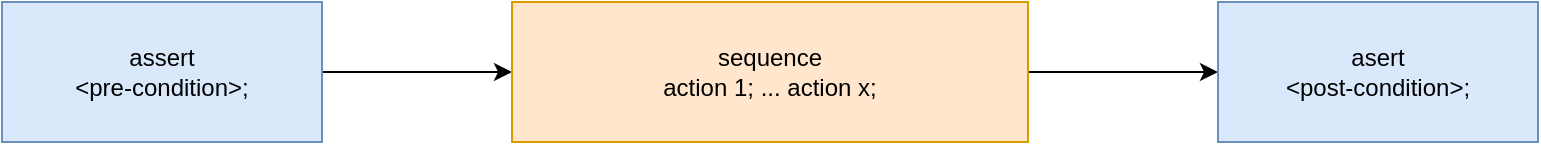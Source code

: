<mxfile scale="3" border="0">
    <diagram id="LzTGRrPrDBO6Tm46XuKC" name="Page-1">
        <mxGraphModel dx="1775" dy="1139" grid="0" gridSize="10" guides="1" tooltips="1" connect="1" arrows="1" fold="1" page="0" pageScale="1" pageWidth="1600" pageHeight="1200" math="0" shadow="0">
            <root>
                <mxCell id="0"/>
                <mxCell id="1" parent="0"/>
                <mxCell id="19" value="" style="group" vertex="1" connectable="0" parent="1">
                    <mxGeometry x="65" y="240" width="768" height="70" as="geometry"/>
                </mxCell>
                <mxCell id="17" style="edgeStyle=none;html=1;exitX=1;exitY=0.5;exitDx=0;exitDy=0;" edge="1" parent="19" source="6" target="14">
                    <mxGeometry relative="1" as="geometry"/>
                </mxCell>
                <mxCell id="6" value="assert&lt;div&gt;&amp;lt;pre-condition&amp;gt;;&lt;/div&gt;" style="rounded=0;whiteSpace=wrap;html=1;fillColor=#dae8fc;strokeColor=#6c8ebf;container=0;" parent="19" vertex="1">
                    <mxGeometry width="160" height="70" as="geometry"/>
                </mxCell>
                <mxCell id="18" style="edgeStyle=none;html=1;exitX=1;exitY=0.5;exitDx=0;exitDy=0;" edge="1" parent="19" source="14" target="15">
                    <mxGeometry relative="1" as="geometry"/>
                </mxCell>
                <mxCell id="14" value="sequence&lt;div&gt;action 1; ... action x;&lt;/div&gt;" style="rounded=0;whiteSpace=wrap;html=1;fillColor=#ffe6cc;strokeColor=#d79b00;container=0;" vertex="1" parent="19">
                    <mxGeometry x="255" width="258" height="70" as="geometry"/>
                </mxCell>
                <mxCell id="15" value="asert&lt;div&gt;&amp;lt;post-condition&amp;gt;;&lt;/div&gt;" style="rounded=0;whiteSpace=wrap;html=1;fillColor=#dae8fc;strokeColor=#6c8ebf;container=0;" vertex="1" parent="19">
                    <mxGeometry x="608" width="160" height="70" as="geometry"/>
                </mxCell>
            </root>
        </mxGraphModel>
    </diagram>
</mxfile>